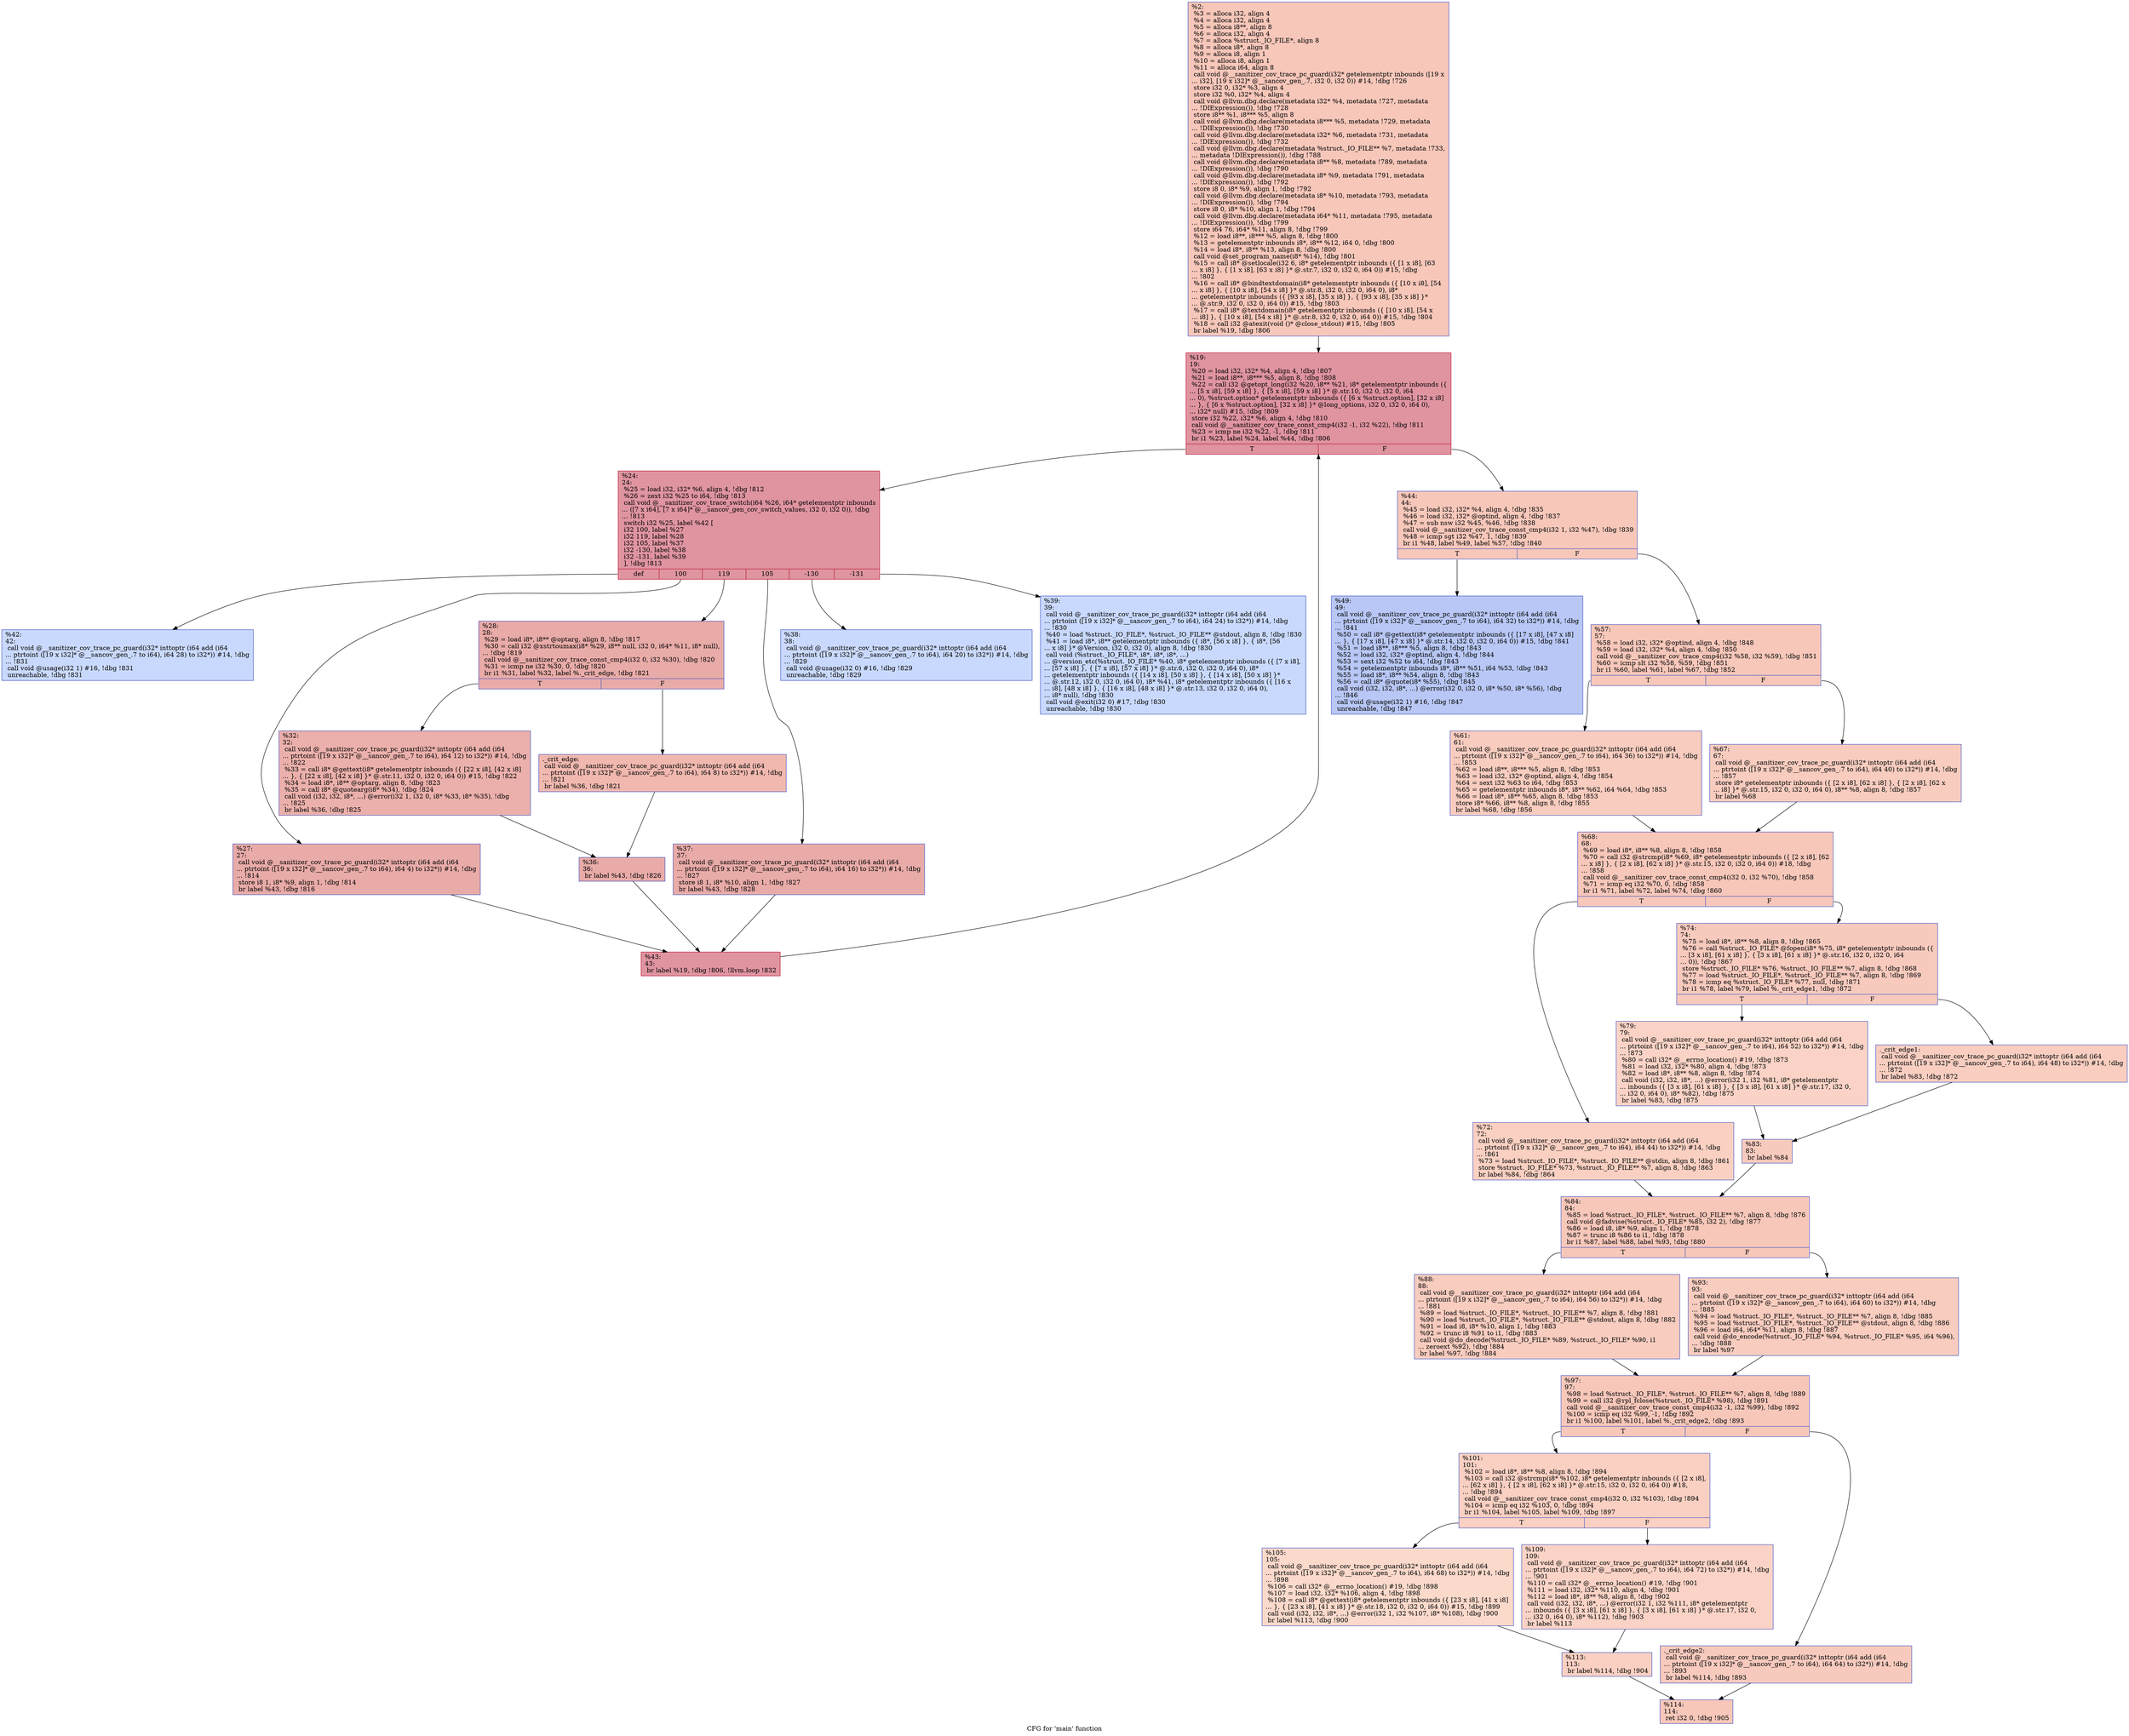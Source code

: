 digraph "CFG for 'main' function" {
	label="CFG for 'main' function";

	Node0x555ee4e9bcf0 [shape=record,color="#3d50c3ff", style=filled, fillcolor="#ec7f6370",label="{%2:\l  %3 = alloca i32, align 4\l  %4 = alloca i32, align 4\l  %5 = alloca i8**, align 8\l  %6 = alloca i32, align 4\l  %7 = alloca %struct._IO_FILE*, align 8\l  %8 = alloca i8*, align 8\l  %9 = alloca i8, align 1\l  %10 = alloca i8, align 1\l  %11 = alloca i64, align 8\l  call void @__sanitizer_cov_trace_pc_guard(i32* getelementptr inbounds ([19 x\l... i32], [19 x i32]* @__sancov_gen_.7, i32 0, i32 0)) #14, !dbg !726\l  store i32 0, i32* %3, align 4\l  store i32 %0, i32* %4, align 4\l  call void @llvm.dbg.declare(metadata i32* %4, metadata !727, metadata\l... !DIExpression()), !dbg !728\l  store i8** %1, i8*** %5, align 8\l  call void @llvm.dbg.declare(metadata i8*** %5, metadata !729, metadata\l... !DIExpression()), !dbg !730\l  call void @llvm.dbg.declare(metadata i32* %6, metadata !731, metadata\l... !DIExpression()), !dbg !732\l  call void @llvm.dbg.declare(metadata %struct._IO_FILE** %7, metadata !733,\l... metadata !DIExpression()), !dbg !788\l  call void @llvm.dbg.declare(metadata i8** %8, metadata !789, metadata\l... !DIExpression()), !dbg !790\l  call void @llvm.dbg.declare(metadata i8* %9, metadata !791, metadata\l... !DIExpression()), !dbg !792\l  store i8 0, i8* %9, align 1, !dbg !792\l  call void @llvm.dbg.declare(metadata i8* %10, metadata !793, metadata\l... !DIExpression()), !dbg !794\l  store i8 0, i8* %10, align 1, !dbg !794\l  call void @llvm.dbg.declare(metadata i64* %11, metadata !795, metadata\l... !DIExpression()), !dbg !799\l  store i64 76, i64* %11, align 8, !dbg !799\l  %12 = load i8**, i8*** %5, align 8, !dbg !800\l  %13 = getelementptr inbounds i8*, i8** %12, i64 0, !dbg !800\l  %14 = load i8*, i8** %13, align 8, !dbg !800\l  call void @set_program_name(i8* %14), !dbg !801\l  %15 = call i8* @setlocale(i32 6, i8* getelementptr inbounds (\{ [1 x i8], [63\l... x i8] \}, \{ [1 x i8], [63 x i8] \}* @.str.7, i32 0, i32 0, i64 0)) #15, !dbg\l... !802\l  %16 = call i8* @bindtextdomain(i8* getelementptr inbounds (\{ [10 x i8], [54\l... x i8] \}, \{ [10 x i8], [54 x i8] \}* @.str.8, i32 0, i32 0, i64 0), i8*\l... getelementptr inbounds (\{ [93 x i8], [35 x i8] \}, \{ [93 x i8], [35 x i8] \}*\l... @.str.9, i32 0, i32 0, i64 0)) #15, !dbg !803\l  %17 = call i8* @textdomain(i8* getelementptr inbounds (\{ [10 x i8], [54 x\l... i8] \}, \{ [10 x i8], [54 x i8] \}* @.str.8, i32 0, i32 0, i64 0)) #15, !dbg !804\l  %18 = call i32 @atexit(void ()* @close_stdout) #15, !dbg !805\l  br label %19, !dbg !806\l}"];
	Node0x555ee4e9bcf0 -> Node0x555ee4e9c090;
	Node0x555ee4e9c090 [shape=record,color="#b70d28ff", style=filled, fillcolor="#b70d2870",label="{%19:\l19:                                               \l  %20 = load i32, i32* %4, align 4, !dbg !807\l  %21 = load i8**, i8*** %5, align 8, !dbg !808\l  %22 = call i32 @getopt_long(i32 %20, i8** %21, i8* getelementptr inbounds (\{\l... [5 x i8], [59 x i8] \}, \{ [5 x i8], [59 x i8] \}* @.str.10, i32 0, i32 0, i64\l... 0), %struct.option* getelementptr inbounds (\{ [6 x %struct.option], [32 x i8]\l... \}, \{ [6 x %struct.option], [32 x i8] \}* @long_options, i32 0, i32 0, i64 0),\l... i32* null) #15, !dbg !809\l  store i32 %22, i32* %6, align 4, !dbg !810\l  call void @__sanitizer_cov_trace_const_cmp4(i32 -1, i32 %22), !dbg !811\l  %23 = icmp ne i32 %22, -1, !dbg !811\l  br i1 %23, label %24, label %44, !dbg !806\l|{<s0>T|<s1>F}}"];
	Node0x555ee4e9c090:s0 -> Node0x555ee4e9c0e0;
	Node0x555ee4e9c090:s1 -> Node0x555ee4e9c450;
	Node0x555ee4e9c0e0 [shape=record,color="#b70d28ff", style=filled, fillcolor="#b70d2870",label="{%24:\l24:                                               \l  %25 = load i32, i32* %6, align 4, !dbg !812\l  %26 = zext i32 %25 to i64, !dbg !813\l  call void @__sanitizer_cov_trace_switch(i64 %26, i64* getelementptr inbounds\l... ([7 x i64], [7 x i64]* @__sancov_gen_cov_switch_values, i32 0, i32 0)), !dbg\l... !813\l  switch i32 %25, label %42 [\l    i32 100, label %27\l    i32 119, label %28\l    i32 105, label %37\l    i32 -130, label %38\l    i32 -131, label %39\l  ], !dbg !813\l|{<s0>def|<s1>100|<s2>119|<s3>105|<s4>-130|<s5>-131}}"];
	Node0x555ee4e9c0e0:s0 -> Node0x555ee4e9c3b0;
	Node0x555ee4e9c0e0:s1 -> Node0x555ee4e9c130;
	Node0x555ee4e9c0e0:s2 -> Node0x555ee4e9c180;
	Node0x555ee4e9c0e0:s3 -> Node0x555ee4e9c2c0;
	Node0x555ee4e9c0e0:s4 -> Node0x555ee4e9c310;
	Node0x555ee4e9c0e0:s5 -> Node0x555ee4e9c360;
	Node0x555ee4e9c130 [shape=record,color="#3d50c3ff", style=filled, fillcolor="#cc403a70",label="{%27:\l27:                                               \l  call void @__sanitizer_cov_trace_pc_guard(i32* inttoptr (i64 add (i64\l... ptrtoint ([19 x i32]* @__sancov_gen_.7 to i64), i64 4) to i32*)) #14, !dbg\l... !814\l  store i8 1, i8* %9, align 1, !dbg !814\l  br label %43, !dbg !816\l}"];
	Node0x555ee4e9c130 -> Node0x555ee4e9c400;
	Node0x555ee4e9c180 [shape=record,color="#3d50c3ff", style=filled, fillcolor="#cc403a70",label="{%28:\l28:                                               \l  %29 = load i8*, i8** @optarg, align 8, !dbg !817\l  %30 = call i32 @xstrtoumax(i8* %29, i8** null, i32 0, i64* %11, i8* null),\l... !dbg !819\l  call void @__sanitizer_cov_trace_const_cmp4(i32 0, i32 %30), !dbg !820\l  %31 = icmp ne i32 %30, 0, !dbg !820\l  br i1 %31, label %32, label %._crit_edge, !dbg !821\l|{<s0>T|<s1>F}}"];
	Node0x555ee4e9c180:s0 -> Node0x555ee4e9c220;
	Node0x555ee4e9c180:s1 -> Node0x555ee4e9c1d0;
	Node0x555ee4e9c1d0 [shape=record,color="#3d50c3ff", style=filled, fillcolor="#dc5d4a70",label="{._crit_edge:                                      \l  call void @__sanitizer_cov_trace_pc_guard(i32* inttoptr (i64 add (i64\l... ptrtoint ([19 x i32]* @__sancov_gen_.7 to i64), i64 8) to i32*)) #14, !dbg\l... !821\l  br label %36, !dbg !821\l}"];
	Node0x555ee4e9c1d0 -> Node0x555ee4e9c270;
	Node0x555ee4e9c220 [shape=record,color="#3d50c3ff", style=filled, fillcolor="#d24b4070",label="{%32:\l32:                                               \l  call void @__sanitizer_cov_trace_pc_guard(i32* inttoptr (i64 add (i64\l... ptrtoint ([19 x i32]* @__sancov_gen_.7 to i64), i64 12) to i32*)) #14, !dbg\l... !822\l  %33 = call i8* @gettext(i8* getelementptr inbounds (\{ [22 x i8], [42 x i8]\l... \}, \{ [22 x i8], [42 x i8] \}* @.str.11, i32 0, i32 0, i64 0)) #15, !dbg !822\l  %34 = load i8*, i8** @optarg, align 8, !dbg !823\l  %35 = call i8* @quotearg(i8* %34), !dbg !824\l  call void (i32, i32, i8*, ...) @error(i32 1, i32 0, i8* %33, i8* %35), !dbg\l... !825\l  br label %36, !dbg !825\l}"];
	Node0x555ee4e9c220 -> Node0x555ee4e9c270;
	Node0x555ee4e9c270 [shape=record,color="#3d50c3ff", style=filled, fillcolor="#cc403a70",label="{%36:\l36:                                               \l  br label %43, !dbg !826\l}"];
	Node0x555ee4e9c270 -> Node0x555ee4e9c400;
	Node0x555ee4e9c2c0 [shape=record,color="#3d50c3ff", style=filled, fillcolor="#cc403a70",label="{%37:\l37:                                               \l  call void @__sanitizer_cov_trace_pc_guard(i32* inttoptr (i64 add (i64\l... ptrtoint ([19 x i32]* @__sancov_gen_.7 to i64), i64 16) to i32*)) #14, !dbg\l... !827\l  store i8 1, i8* %10, align 1, !dbg !827\l  br label %43, !dbg !828\l}"];
	Node0x555ee4e9c2c0 -> Node0x555ee4e9c400;
	Node0x555ee4e9c310 [shape=record,color="#3d50c3ff", style=filled, fillcolor="#85a8fc70",label="{%38:\l38:                                               \l  call void @__sanitizer_cov_trace_pc_guard(i32* inttoptr (i64 add (i64\l... ptrtoint ([19 x i32]* @__sancov_gen_.7 to i64), i64 20) to i32*)) #14, !dbg\l... !829\l  call void @usage(i32 0) #16, !dbg !829\l  unreachable, !dbg !829\l}"];
	Node0x555ee4e9c360 [shape=record,color="#3d50c3ff", style=filled, fillcolor="#85a8fc70",label="{%39:\l39:                                               \l  call void @__sanitizer_cov_trace_pc_guard(i32* inttoptr (i64 add (i64\l... ptrtoint ([19 x i32]* @__sancov_gen_.7 to i64), i64 24) to i32*)) #14, !dbg\l... !830\l  %40 = load %struct._IO_FILE*, %struct._IO_FILE** @stdout, align 8, !dbg !830\l  %41 = load i8*, i8** getelementptr inbounds (\{ i8*, [56 x i8] \}, \{ i8*, [56\l... x i8] \}* @Version, i32 0, i32 0), align 8, !dbg !830\l  call void (%struct._IO_FILE*, i8*, i8*, i8*, ...)\l... @version_etc(%struct._IO_FILE* %40, i8* getelementptr inbounds (\{ [7 x i8],\l... [57 x i8] \}, \{ [7 x i8], [57 x i8] \}* @.str.6, i32 0, i32 0, i64 0), i8*\l... getelementptr inbounds (\{ [14 x i8], [50 x i8] \}, \{ [14 x i8], [50 x i8] \}*\l... @.str.12, i32 0, i32 0, i64 0), i8* %41, i8* getelementptr inbounds (\{ [16 x\l... i8], [48 x i8] \}, \{ [16 x i8], [48 x i8] \}* @.str.13, i32 0, i32 0, i64 0),\l... i8* null), !dbg !830\l  call void @exit(i32 0) #17, !dbg !830\l  unreachable, !dbg !830\l}"];
	Node0x555ee4e9c3b0 [shape=record,color="#3d50c3ff", style=filled, fillcolor="#85a8fc70",label="{%42:\l42:                                               \l  call void @__sanitizer_cov_trace_pc_guard(i32* inttoptr (i64 add (i64\l... ptrtoint ([19 x i32]* @__sancov_gen_.7 to i64), i64 28) to i32*)) #14, !dbg\l... !831\l  call void @usage(i32 1) #16, !dbg !831\l  unreachable, !dbg !831\l}"];
	Node0x555ee4e9c400 [shape=record,color="#b70d28ff", style=filled, fillcolor="#b70d2870",label="{%43:\l43:                                               \l  br label %19, !dbg !806, !llvm.loop !832\l}"];
	Node0x555ee4e9c400 -> Node0x555ee4e9c090;
	Node0x555ee4e9c450 [shape=record,color="#3d50c3ff", style=filled, fillcolor="#ec7f6370",label="{%44:\l44:                                               \l  %45 = load i32, i32* %4, align 4, !dbg !835\l  %46 = load i32, i32* @optind, align 4, !dbg !837\l  %47 = sub nsw i32 %45, %46, !dbg !838\l  call void @__sanitizer_cov_trace_const_cmp4(i32 1, i32 %47), !dbg !839\l  %48 = icmp sgt i32 %47, 1, !dbg !839\l  br i1 %48, label %49, label %57, !dbg !840\l|{<s0>T|<s1>F}}"];
	Node0x555ee4e9c450:s0 -> Node0x555ee4e9c4a0;
	Node0x555ee4e9c450:s1 -> Node0x555ee4e9c4f0;
	Node0x555ee4e9c4a0 [shape=record,color="#3d50c3ff", style=filled, fillcolor="#5f7fe870",label="{%49:\l49:                                               \l  call void @__sanitizer_cov_trace_pc_guard(i32* inttoptr (i64 add (i64\l... ptrtoint ([19 x i32]* @__sancov_gen_.7 to i64), i64 32) to i32*)) #14, !dbg\l... !841\l  %50 = call i8* @gettext(i8* getelementptr inbounds (\{ [17 x i8], [47 x i8]\l... \}, \{ [17 x i8], [47 x i8] \}* @.str.14, i32 0, i32 0, i64 0)) #15, !dbg !841\l  %51 = load i8**, i8*** %5, align 8, !dbg !843\l  %52 = load i32, i32* @optind, align 4, !dbg !844\l  %53 = sext i32 %52 to i64, !dbg !843\l  %54 = getelementptr inbounds i8*, i8** %51, i64 %53, !dbg !843\l  %55 = load i8*, i8** %54, align 8, !dbg !843\l  %56 = call i8* @quote(i8* %55), !dbg !845\l  call void (i32, i32, i8*, ...) @error(i32 0, i32 0, i8* %50, i8* %56), !dbg\l... !846\l  call void @usage(i32 1) #16, !dbg !847\l  unreachable, !dbg !847\l}"];
	Node0x555ee4e9c4f0 [shape=record,color="#3d50c3ff", style=filled, fillcolor="#ec7f6370",label="{%57:\l57:                                               \l  %58 = load i32, i32* @optind, align 4, !dbg !848\l  %59 = load i32, i32* %4, align 4, !dbg !850\l  call void @__sanitizer_cov_trace_cmp4(i32 %58, i32 %59), !dbg !851\l  %60 = icmp slt i32 %58, %59, !dbg !851\l  br i1 %60, label %61, label %67, !dbg !852\l|{<s0>T|<s1>F}}"];
	Node0x555ee4e9c4f0:s0 -> Node0x555ee4e9c540;
	Node0x555ee4e9c4f0:s1 -> Node0x555ee4e9c590;
	Node0x555ee4e9c540 [shape=record,color="#3d50c3ff", style=filled, fillcolor="#f08b6e70",label="{%61:\l61:                                               \l  call void @__sanitizer_cov_trace_pc_guard(i32* inttoptr (i64 add (i64\l... ptrtoint ([19 x i32]* @__sancov_gen_.7 to i64), i64 36) to i32*)) #14, !dbg\l... !853\l  %62 = load i8**, i8*** %5, align 8, !dbg !853\l  %63 = load i32, i32* @optind, align 4, !dbg !854\l  %64 = sext i32 %63 to i64, !dbg !853\l  %65 = getelementptr inbounds i8*, i8** %62, i64 %64, !dbg !853\l  %66 = load i8*, i8** %65, align 8, !dbg !853\l  store i8* %66, i8** %8, align 8, !dbg !855\l  br label %68, !dbg !856\l}"];
	Node0x555ee4e9c540 -> Node0x555ee4e9c5e0;
	Node0x555ee4e9c590 [shape=record,color="#3d50c3ff", style=filled, fillcolor="#f08b6e70",label="{%67:\l67:                                               \l  call void @__sanitizer_cov_trace_pc_guard(i32* inttoptr (i64 add (i64\l... ptrtoint ([19 x i32]* @__sancov_gen_.7 to i64), i64 40) to i32*)) #14, !dbg\l... !857\l  store i8* getelementptr inbounds (\{ [2 x i8], [62 x i8] \}, \{ [2 x i8], [62 x\l... i8] \}* @.str.15, i32 0, i32 0, i64 0), i8** %8, align 8, !dbg !857\l  br label %68\l}"];
	Node0x555ee4e9c590 -> Node0x555ee4e9c5e0;
	Node0x555ee4e9c5e0 [shape=record,color="#3d50c3ff", style=filled, fillcolor="#ec7f6370",label="{%68:\l68:                                               \l  %69 = load i8*, i8** %8, align 8, !dbg !858\l  %70 = call i32 @strcmp(i8* %69, i8* getelementptr inbounds (\{ [2 x i8], [62\l... x i8] \}, \{ [2 x i8], [62 x i8] \}* @.str.15, i32 0, i32 0, i64 0)) #18, !dbg\l... !858\l  call void @__sanitizer_cov_trace_const_cmp4(i32 0, i32 %70), !dbg !858\l  %71 = icmp eq i32 %70, 0, !dbg !858\l  br i1 %71, label %72, label %74, !dbg !860\l|{<s0>T|<s1>F}}"];
	Node0x555ee4e9c5e0:s0 -> Node0x555ee4e9c630;
	Node0x555ee4e9c5e0:s1 -> Node0x555ee4e9c680;
	Node0x555ee4e9c630 [shape=record,color="#3d50c3ff", style=filled, fillcolor="#f3947570",label="{%72:\l72:                                               \l  call void @__sanitizer_cov_trace_pc_guard(i32* inttoptr (i64 add (i64\l... ptrtoint ([19 x i32]* @__sancov_gen_.7 to i64), i64 44) to i32*)) #14, !dbg\l... !861\l  %73 = load %struct._IO_FILE*, %struct._IO_FILE** @stdin, align 8, !dbg !861\l  store %struct._IO_FILE* %73, %struct._IO_FILE** %7, align 8, !dbg !863\l  br label %84, !dbg !864\l}"];
	Node0x555ee4e9c630 -> Node0x555ee4e9c7c0;
	Node0x555ee4e9c680 [shape=record,color="#3d50c3ff", style=filled, fillcolor="#ef886b70",label="{%74:\l74:                                               \l  %75 = load i8*, i8** %8, align 8, !dbg !865\l  %76 = call %struct._IO_FILE* @fopen(i8* %75, i8* getelementptr inbounds (\{\l... [3 x i8], [61 x i8] \}, \{ [3 x i8], [61 x i8] \}* @.str.16, i32 0, i32 0, i64\l... 0)), !dbg !867\l  store %struct._IO_FILE* %76, %struct._IO_FILE** %7, align 8, !dbg !868\l  %77 = load %struct._IO_FILE*, %struct._IO_FILE** %7, align 8, !dbg !869\l  %78 = icmp eq %struct._IO_FILE* %77, null, !dbg !871\l  br i1 %78, label %79, label %._crit_edge1, !dbg !872\l|{<s0>T|<s1>F}}"];
	Node0x555ee4e9c680:s0 -> Node0x555ee4e9c720;
	Node0x555ee4e9c680:s1 -> Node0x555ee4e9c6d0;
	Node0x555ee4e9c6d0 [shape=record,color="#3d50c3ff", style=filled, fillcolor="#f2907270",label="{._crit_edge1:                                     \l  call void @__sanitizer_cov_trace_pc_guard(i32* inttoptr (i64 add (i64\l... ptrtoint ([19 x i32]* @__sancov_gen_.7 to i64), i64 48) to i32*)) #14, !dbg\l... !872\l  br label %83, !dbg !872\l}"];
	Node0x555ee4e9c6d0 -> Node0x555ee4e9c770;
	Node0x555ee4e9c720 [shape=record,color="#3d50c3ff", style=filled, fillcolor="#f59c7d70",label="{%79:\l79:                                               \l  call void @__sanitizer_cov_trace_pc_guard(i32* inttoptr (i64 add (i64\l... ptrtoint ([19 x i32]* @__sancov_gen_.7 to i64), i64 52) to i32*)) #14, !dbg\l... !873\l  %80 = call i32* @__errno_location() #19, !dbg !873\l  %81 = load i32, i32* %80, align 4, !dbg !873\l  %82 = load i8*, i8** %8, align 8, !dbg !874\l  call void (i32, i32, i8*, ...) @error(i32 1, i32 %81, i8* getelementptr\l... inbounds (\{ [3 x i8], [61 x i8] \}, \{ [3 x i8], [61 x i8] \}* @.str.17, i32 0,\l... i32 0, i64 0), i8* %82), !dbg !875\l  br label %83, !dbg !875\l}"];
	Node0x555ee4e9c720 -> Node0x555ee4e9c770;
	Node0x555ee4e9c770 [shape=record,color="#3d50c3ff", style=filled, fillcolor="#ef886b70",label="{%83:\l83:                                               \l  br label %84\l}"];
	Node0x555ee4e9c770 -> Node0x555ee4e9c7c0;
	Node0x555ee4e9c7c0 [shape=record,color="#3d50c3ff", style=filled, fillcolor="#ec7f6370",label="{%84:\l84:                                               \l  %85 = load %struct._IO_FILE*, %struct._IO_FILE** %7, align 8, !dbg !876\l  call void @fadvise(%struct._IO_FILE* %85, i32 2), !dbg !877\l  %86 = load i8, i8* %9, align 1, !dbg !878\l  %87 = trunc i8 %86 to i1, !dbg !878\l  br i1 %87, label %88, label %93, !dbg !880\l|{<s0>T|<s1>F}}"];
	Node0x555ee4e9c7c0:s0 -> Node0x555ee4e9c810;
	Node0x555ee4e9c7c0:s1 -> Node0x555ee4e9c860;
	Node0x555ee4e9c810 [shape=record,color="#3d50c3ff", style=filled, fillcolor="#f08b6e70",label="{%88:\l88:                                               \l  call void @__sanitizer_cov_trace_pc_guard(i32* inttoptr (i64 add (i64\l... ptrtoint ([19 x i32]* @__sancov_gen_.7 to i64), i64 56) to i32*)) #14, !dbg\l... !881\l  %89 = load %struct._IO_FILE*, %struct._IO_FILE** %7, align 8, !dbg !881\l  %90 = load %struct._IO_FILE*, %struct._IO_FILE** @stdout, align 8, !dbg !882\l  %91 = load i8, i8* %10, align 1, !dbg !883\l  %92 = trunc i8 %91 to i1, !dbg !883\l  call void @do_decode(%struct._IO_FILE* %89, %struct._IO_FILE* %90, i1\l... zeroext %92), !dbg !884\l  br label %97, !dbg !884\l}"];
	Node0x555ee4e9c810 -> Node0x555ee4e9c8b0;
	Node0x555ee4e9c860 [shape=record,color="#3d50c3ff", style=filled, fillcolor="#f08b6e70",label="{%93:\l93:                                               \l  call void @__sanitizer_cov_trace_pc_guard(i32* inttoptr (i64 add (i64\l... ptrtoint ([19 x i32]* @__sancov_gen_.7 to i64), i64 60) to i32*)) #14, !dbg\l... !885\l  %94 = load %struct._IO_FILE*, %struct._IO_FILE** %7, align 8, !dbg !885\l  %95 = load %struct._IO_FILE*, %struct._IO_FILE** @stdout, align 8, !dbg !886\l  %96 = load i64, i64* %11, align 8, !dbg !887\l  call void @do_encode(%struct._IO_FILE* %94, %struct._IO_FILE* %95, i64 %96),\l... !dbg !888\l  br label %97\l}"];
	Node0x555ee4e9c860 -> Node0x555ee4e9c8b0;
	Node0x555ee4e9c8b0 [shape=record,color="#3d50c3ff", style=filled, fillcolor="#ec7f6370",label="{%97:\l97:                                               \l  %98 = load %struct._IO_FILE*, %struct._IO_FILE** %7, align 8, !dbg !889\l  %99 = call i32 @rpl_fclose(%struct._IO_FILE* %98), !dbg !891\l  call void @__sanitizer_cov_trace_const_cmp4(i32 -1, i32 %99), !dbg !892\l  %100 = icmp eq i32 %99, -1, !dbg !892\l  br i1 %100, label %101, label %._crit_edge2, !dbg !893\l|{<s0>T|<s1>F}}"];
	Node0x555ee4e9c8b0:s0 -> Node0x555ee4e9c950;
	Node0x555ee4e9c8b0:s1 -> Node0x555ee4e9c900;
	Node0x555ee4e9c900 [shape=record,color="#3d50c3ff", style=filled, fillcolor="#ef886b70",label="{._crit_edge2:                                     \l  call void @__sanitizer_cov_trace_pc_guard(i32* inttoptr (i64 add (i64\l... ptrtoint ([19 x i32]* @__sancov_gen_.7 to i64), i64 64) to i32*)) #14, !dbg\l... !893\l  br label %114, !dbg !893\l}"];
	Node0x555ee4e9c900 -> Node0x555ee4e9ca90;
	Node0x555ee4e9c950 [shape=record,color="#3d50c3ff", style=filled, fillcolor="#f3947570",label="{%101:\l101:                                              \l  %102 = load i8*, i8** %8, align 8, !dbg !894\l  %103 = call i32 @strcmp(i8* %102, i8* getelementptr inbounds (\{ [2 x i8],\l... [62 x i8] \}, \{ [2 x i8], [62 x i8] \}* @.str.15, i32 0, i32 0, i64 0)) #18,\l... !dbg !894\l  call void @__sanitizer_cov_trace_const_cmp4(i32 0, i32 %103), !dbg !894\l  %104 = icmp eq i32 %103, 0, !dbg !894\l  br i1 %104, label %105, label %109, !dbg !897\l|{<s0>T|<s1>F}}"];
	Node0x555ee4e9c950:s0 -> Node0x555ee4e9c9a0;
	Node0x555ee4e9c950:s1 -> Node0x555ee4e9c9f0;
	Node0x555ee4e9c9a0 [shape=record,color="#3d50c3ff", style=filled, fillcolor="#f7a88970",label="{%105:\l105:                                              \l  call void @__sanitizer_cov_trace_pc_guard(i32* inttoptr (i64 add (i64\l... ptrtoint ([19 x i32]* @__sancov_gen_.7 to i64), i64 68) to i32*)) #14, !dbg\l... !898\l  %106 = call i32* @__errno_location() #19, !dbg !898\l  %107 = load i32, i32* %106, align 4, !dbg !898\l  %108 = call i8* @gettext(i8* getelementptr inbounds (\{ [23 x i8], [41 x i8]\l... \}, \{ [23 x i8], [41 x i8] \}* @.str.18, i32 0, i32 0, i64 0)) #15, !dbg !899\l  call void (i32, i32, i8*, ...) @error(i32 1, i32 %107, i8* %108), !dbg !900\l  br label %113, !dbg !900\l}"];
	Node0x555ee4e9c9a0 -> Node0x555ee4e9ca40;
	Node0x555ee4e9c9f0 [shape=record,color="#3d50c3ff", style=filled, fillcolor="#f59c7d70",label="{%109:\l109:                                              \l  call void @__sanitizer_cov_trace_pc_guard(i32* inttoptr (i64 add (i64\l... ptrtoint ([19 x i32]* @__sancov_gen_.7 to i64), i64 72) to i32*)) #14, !dbg\l... !901\l  %110 = call i32* @__errno_location() #19, !dbg !901\l  %111 = load i32, i32* %110, align 4, !dbg !901\l  %112 = load i8*, i8** %8, align 8, !dbg !902\l  call void (i32, i32, i8*, ...) @error(i32 1, i32 %111, i8* getelementptr\l... inbounds (\{ [3 x i8], [61 x i8] \}, \{ [3 x i8], [61 x i8] \}* @.str.17, i32 0,\l... i32 0, i64 0), i8* %112), !dbg !903\l  br label %113\l}"];
	Node0x555ee4e9c9f0 -> Node0x555ee4e9ca40;
	Node0x555ee4e9ca40 [shape=record,color="#3d50c3ff", style=filled, fillcolor="#f3947570",label="{%113:\l113:                                              \l  br label %114, !dbg !904\l}"];
	Node0x555ee4e9ca40 -> Node0x555ee4e9ca90;
	Node0x555ee4e9ca90 [shape=record,color="#3d50c3ff", style=filled, fillcolor="#ec7f6370",label="{%114:\l114:                                              \l  ret i32 0, !dbg !905\l}"];
}
